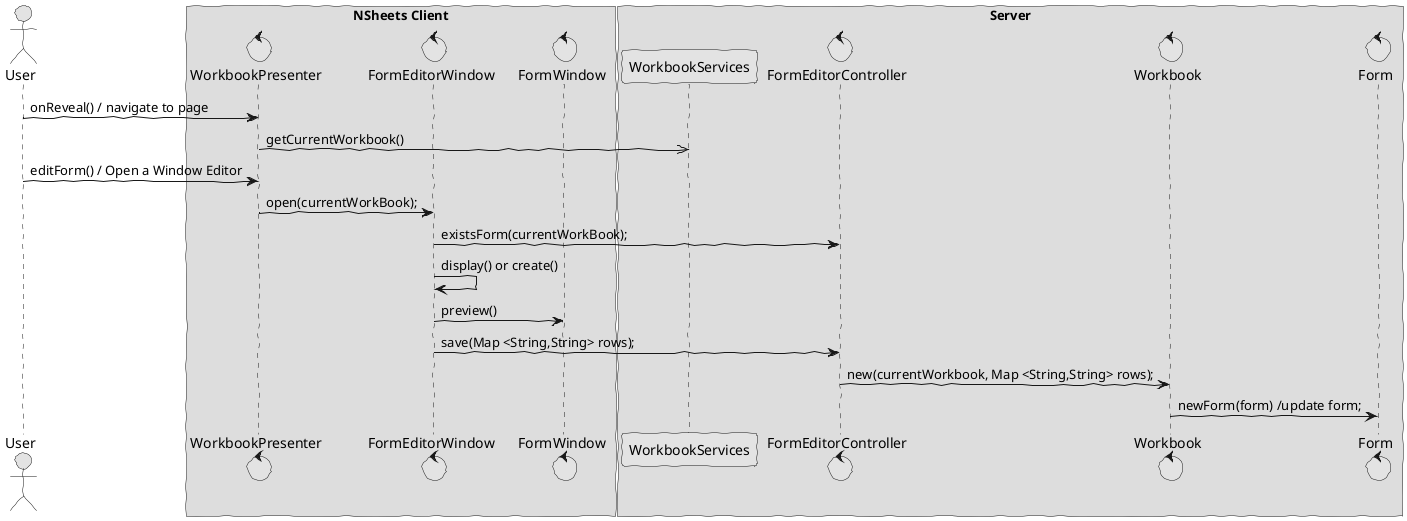 @startuml  design1.png
skinparam handwritten true
skinparam monochrome true
skinparam packageStyle rect
skinparam defaultFontName FG Virgil
skinparam shadowing false

actor User
control WorkbookPresenter
control FormEditorWindow
control FormWindow
control Form
control FormEditorController
control Workbook

box "NSheets Client"
participant WorkbookPresenter
participant FormEditorWindow
participant FormWindow
end box

box "Server"
participant WorkbookServices
participant FormEditorController
participant Workbook
participant Form
end box



User -> WorkbookPresenter : onReveal() / navigate to page
WorkbookPresenter ->> WorkbookServices : getCurrentWorkbook()
User -> WorkbookPresenter : editForm() / Open a Window Editor
WorkbookPresenter -> FormEditorWindow : open(currentWorkBook);
FormEditorWindow -> FormEditorController : existsForm(currentWorkBook);
FormEditorWindow -> FormEditorWindow : display() or create()
FormEditorWindow -> FormWindow : preview()
FormEditorWindow -> FormEditorController : save(Map <String,String> rows);
FormEditorController -> Workbook : new(currentWorkbook, Map <String,String> rows);
Workbook -> Form : newForm(form) /update form;

@enduml
